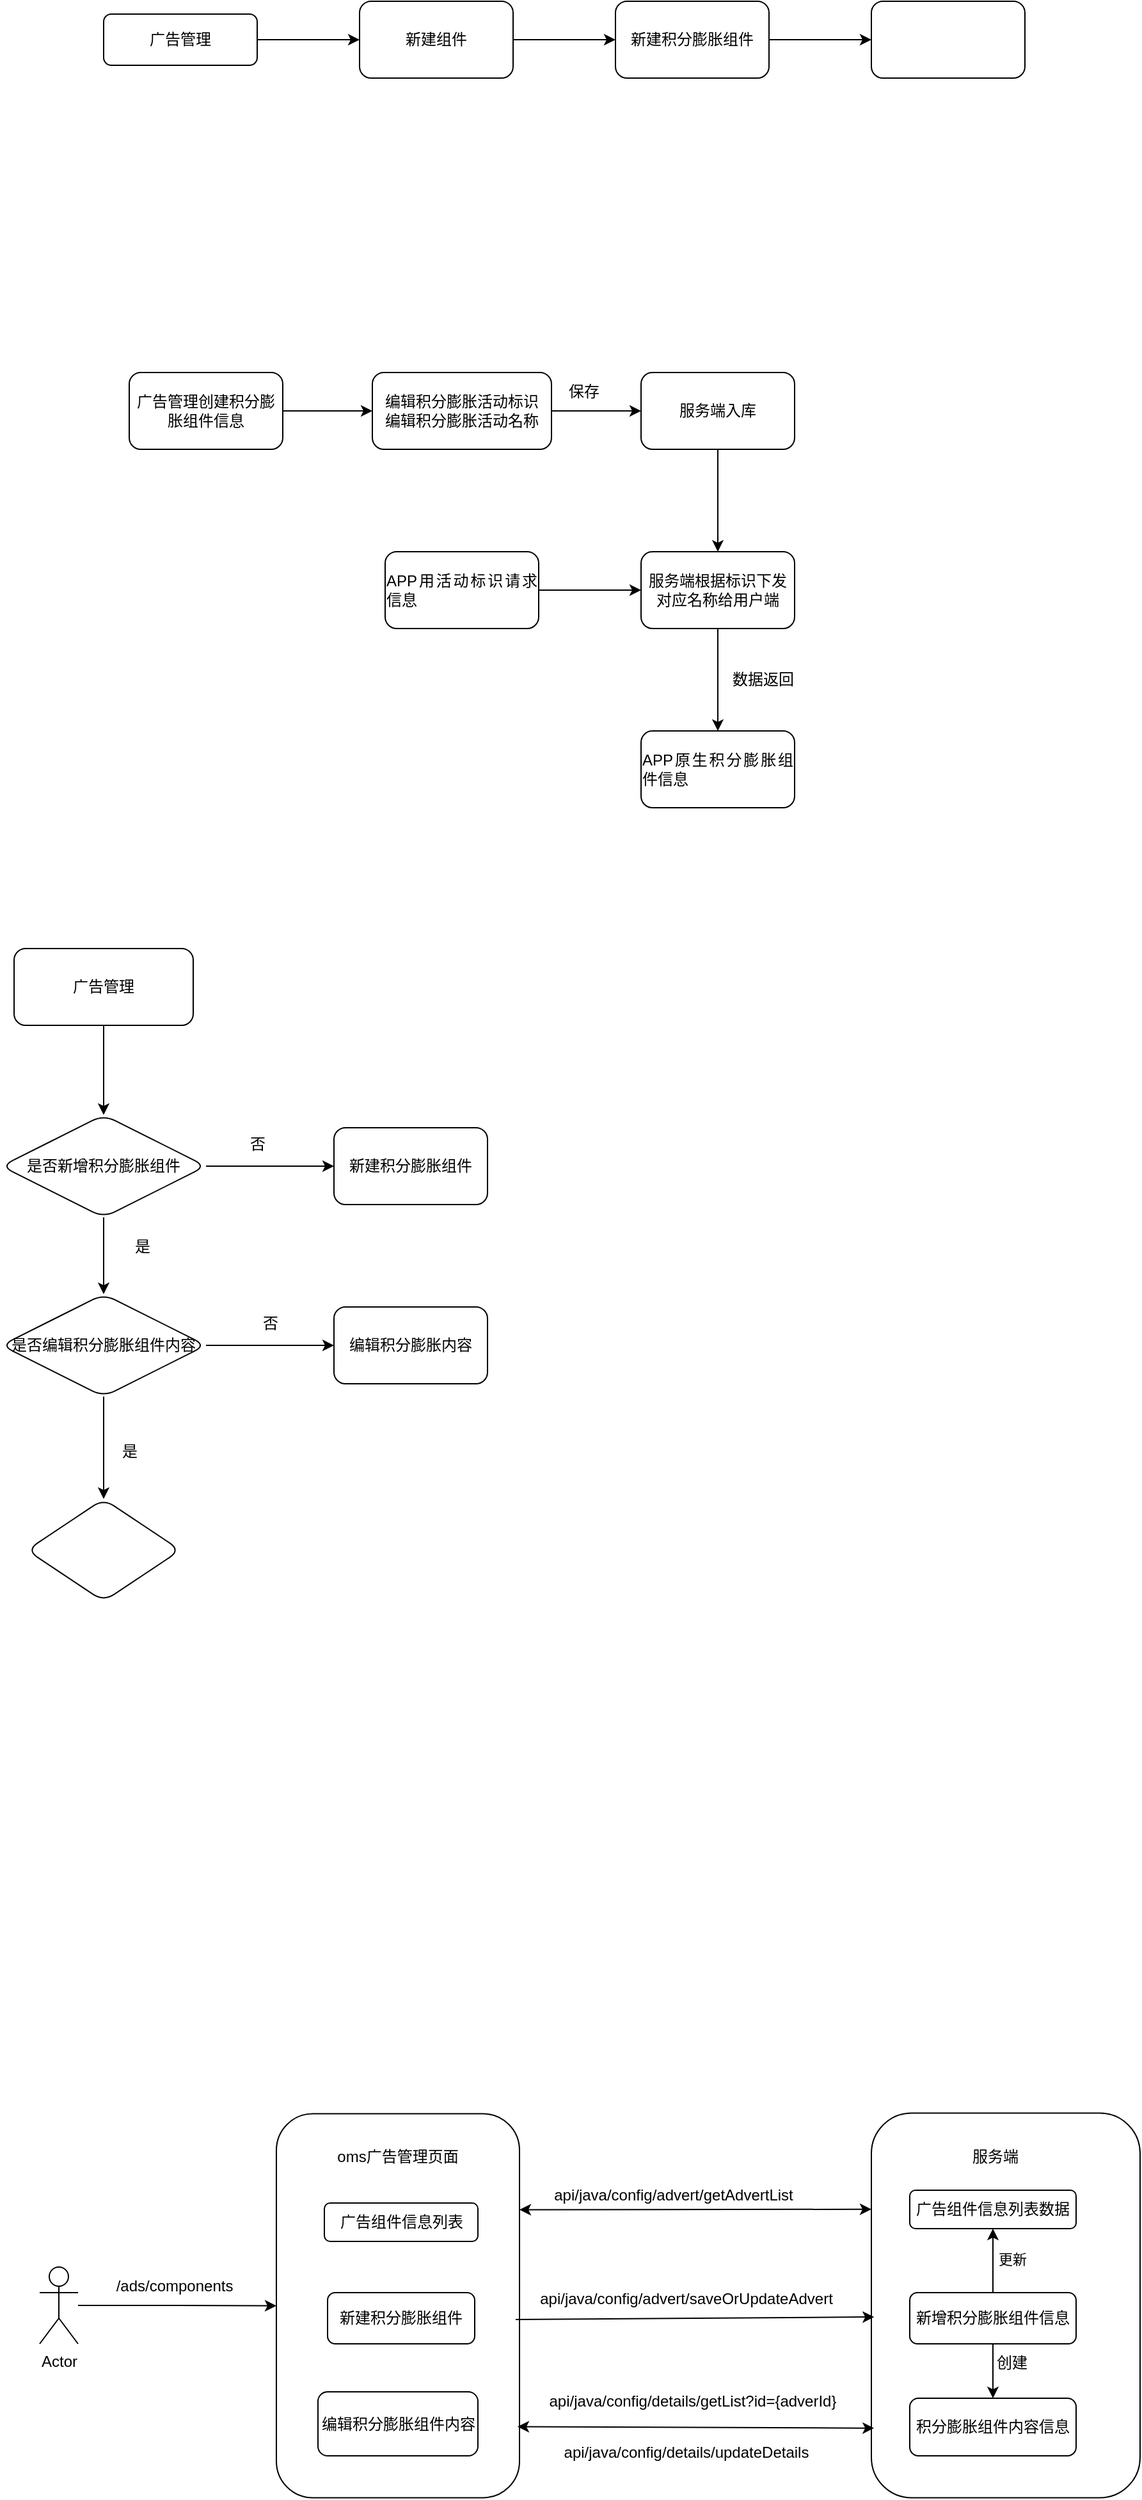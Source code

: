 <mxfile version="21.7.2" type="github">
  <diagram id="C5RBs43oDa-KdzZeNtuy" name="Page-1">
    <mxGraphModel dx="1434" dy="764" grid="1" gridSize="10" guides="1" tooltips="1" connect="1" arrows="1" fold="1" page="1" pageScale="1" pageWidth="827" pageHeight="1169" math="0" shadow="0">
      <root>
        <mxCell id="WIyWlLk6GJQsqaUBKTNV-0" />
        <mxCell id="WIyWlLk6GJQsqaUBKTNV-1" parent="WIyWlLk6GJQsqaUBKTNV-0" />
        <mxCell id="iYAkUWympESWK0J6A90y-1" value="" style="edgeStyle=orthogonalEdgeStyle;rounded=0;orthogonalLoop=1;jettySize=auto;html=1;" edge="1" parent="WIyWlLk6GJQsqaUBKTNV-1" source="WIyWlLk6GJQsqaUBKTNV-3" target="iYAkUWympESWK0J6A90y-0">
          <mxGeometry relative="1" as="geometry" />
        </mxCell>
        <mxCell id="WIyWlLk6GJQsqaUBKTNV-3" value="广告管理" style="rounded=1;whiteSpace=wrap;html=1;fontSize=12;glass=0;strokeWidth=1;shadow=0;" parent="WIyWlLk6GJQsqaUBKTNV-1" vertex="1">
          <mxGeometry x="160" y="80" width="120" height="40" as="geometry" />
        </mxCell>
        <mxCell id="iYAkUWympESWK0J6A90y-3" value="" style="edgeStyle=orthogonalEdgeStyle;rounded=0;orthogonalLoop=1;jettySize=auto;html=1;" edge="1" parent="WIyWlLk6GJQsqaUBKTNV-1" source="iYAkUWympESWK0J6A90y-0" target="iYAkUWympESWK0J6A90y-2">
          <mxGeometry relative="1" as="geometry" />
        </mxCell>
        <mxCell id="iYAkUWympESWK0J6A90y-0" value="新建组件" style="rounded=1;whiteSpace=wrap;html=1;glass=0;strokeWidth=1;shadow=0;" vertex="1" parent="WIyWlLk6GJQsqaUBKTNV-1">
          <mxGeometry x="360" y="70" width="120" height="60" as="geometry" />
        </mxCell>
        <mxCell id="iYAkUWympESWK0J6A90y-9" value="" style="edgeStyle=orthogonalEdgeStyle;rounded=0;orthogonalLoop=1;jettySize=auto;html=1;" edge="1" parent="WIyWlLk6GJQsqaUBKTNV-1" source="iYAkUWympESWK0J6A90y-2" target="iYAkUWympESWK0J6A90y-8">
          <mxGeometry relative="1" as="geometry" />
        </mxCell>
        <mxCell id="iYAkUWympESWK0J6A90y-2" value="新建积分膨胀组件" style="rounded=1;whiteSpace=wrap;html=1;glass=0;strokeWidth=1;shadow=0;" vertex="1" parent="WIyWlLk6GJQsqaUBKTNV-1">
          <mxGeometry x="560" y="70" width="120" height="60" as="geometry" />
        </mxCell>
        <mxCell id="iYAkUWympESWK0J6A90y-8" value="" style="rounded=1;whiteSpace=wrap;html=1;glass=0;strokeWidth=1;shadow=0;" vertex="1" parent="WIyWlLk6GJQsqaUBKTNV-1">
          <mxGeometry x="760" y="70" width="120" height="60" as="geometry" />
        </mxCell>
        <mxCell id="iYAkUWympESWK0J6A90y-13" value="" style="edgeStyle=orthogonalEdgeStyle;rounded=0;orthogonalLoop=1;jettySize=auto;html=1;" edge="1" parent="WIyWlLk6GJQsqaUBKTNV-1" source="iYAkUWympESWK0J6A90y-11" target="iYAkUWympESWK0J6A90y-12">
          <mxGeometry relative="1" as="geometry" />
        </mxCell>
        <mxCell id="iYAkUWympESWK0J6A90y-11" value="广告管理创建积分膨胀组件信息" style="rounded=1;whiteSpace=wrap;html=1;" vertex="1" parent="WIyWlLk6GJQsqaUBKTNV-1">
          <mxGeometry x="180" y="360" width="120" height="60" as="geometry" />
        </mxCell>
        <mxCell id="iYAkUWympESWK0J6A90y-15" value="" style="edgeStyle=orthogonalEdgeStyle;rounded=0;orthogonalLoop=1;jettySize=auto;html=1;" edge="1" parent="WIyWlLk6GJQsqaUBKTNV-1" source="iYAkUWympESWK0J6A90y-12" target="iYAkUWympESWK0J6A90y-14">
          <mxGeometry relative="1" as="geometry" />
        </mxCell>
        <mxCell id="iYAkUWympESWK0J6A90y-12" value="编辑积分膨胀活动标识&lt;br&gt;编辑积分膨胀活动名称" style="rounded=1;whiteSpace=wrap;html=1;" vertex="1" parent="WIyWlLk6GJQsqaUBKTNV-1">
          <mxGeometry x="370" y="360" width="140" height="60" as="geometry" />
        </mxCell>
        <mxCell id="iYAkUWympESWK0J6A90y-19" value="" style="edgeStyle=orthogonalEdgeStyle;rounded=0;orthogonalLoop=1;jettySize=auto;html=1;" edge="1" parent="WIyWlLk6GJQsqaUBKTNV-1" source="iYAkUWympESWK0J6A90y-14" target="iYAkUWympESWK0J6A90y-18">
          <mxGeometry relative="1" as="geometry" />
        </mxCell>
        <mxCell id="iYAkUWympESWK0J6A90y-14" value="服务端入库" style="rounded=1;whiteSpace=wrap;html=1;" vertex="1" parent="WIyWlLk6GJQsqaUBKTNV-1">
          <mxGeometry x="580" y="360" width="120" height="60" as="geometry" />
        </mxCell>
        <mxCell id="iYAkUWympESWK0J6A90y-17" value="保存" style="text;html=1;align=center;verticalAlign=middle;resizable=0;points=[];autosize=1;strokeColor=none;fillColor=none;" vertex="1" parent="WIyWlLk6GJQsqaUBKTNV-1">
          <mxGeometry x="510" y="360" width="50" height="30" as="geometry" />
        </mxCell>
        <mxCell id="iYAkUWympESWK0J6A90y-21" value="" style="edgeStyle=orthogonalEdgeStyle;rounded=0;orthogonalLoop=1;jettySize=auto;html=1;" edge="1" parent="WIyWlLk6GJQsqaUBKTNV-1" source="iYAkUWympESWK0J6A90y-18" target="iYAkUWympESWK0J6A90y-20">
          <mxGeometry relative="1" as="geometry" />
        </mxCell>
        <mxCell id="iYAkUWympESWK0J6A90y-18" value="服务端根据标识下发对应名称给用户端" style="rounded=1;whiteSpace=wrap;html=1;" vertex="1" parent="WIyWlLk6GJQsqaUBKTNV-1">
          <mxGeometry x="580" y="500" width="120" height="60" as="geometry" />
        </mxCell>
        <mxCell id="iYAkUWympESWK0J6A90y-20" value="&lt;p style=&quot;text-align:justify;mso-pagination:widow-orphan;margin-top:0pt;margin-bottom:0pt;mso-border-left-alt:none;mso-border-top-alt:none;mso-border-right-alt:none;mso-border-bottom-alt:none;mso-border-between:none;border-left:none;border-top:none;border-right:none;border-bottom:none;mso-border-between:none&quot;&gt;APP原生积分膨胀组件信息&lt;/p&gt;" style="rounded=1;whiteSpace=wrap;html=1;" vertex="1" parent="WIyWlLk6GJQsqaUBKTNV-1">
          <mxGeometry x="580" y="640" width="120" height="60" as="geometry" />
        </mxCell>
        <mxCell id="iYAkUWympESWK0J6A90y-22" value="数据返回" style="text;html=1;align=center;verticalAlign=middle;resizable=0;points=[];autosize=1;strokeColor=none;fillColor=none;" vertex="1" parent="WIyWlLk6GJQsqaUBKTNV-1">
          <mxGeometry x="640" y="584.5" width="70" height="30" as="geometry" />
        </mxCell>
        <mxCell id="iYAkUWympESWK0J6A90y-25" value="" style="edgeStyle=orthogonalEdgeStyle;rounded=0;orthogonalLoop=1;jettySize=auto;html=1;" edge="1" parent="WIyWlLk6GJQsqaUBKTNV-1" source="iYAkUWympESWK0J6A90y-23" target="iYAkUWympESWK0J6A90y-18">
          <mxGeometry relative="1" as="geometry" />
        </mxCell>
        <mxCell id="iYAkUWympESWK0J6A90y-23" value="&lt;p style=&quot;text-align:justify;mso-pagination:widow-orphan;margin-top:0pt;margin-bottom:0pt;mso-border-left-alt:none;mso-border-top-alt:none;mso-border-right-alt:none;mso-border-bottom-alt:none;mso-border-between:none;border-left:none;border-top:none;border-right:none;border-bottom:none;mso-border-between:none&quot;&gt;APP用活动标识请求信息&lt;/p&gt;" style="rounded=1;whiteSpace=wrap;html=1;" vertex="1" parent="WIyWlLk6GJQsqaUBKTNV-1">
          <mxGeometry x="380" y="500" width="120" height="60" as="geometry" />
        </mxCell>
        <mxCell id="iYAkUWympESWK0J6A90y-28" value="" style="edgeStyle=orthogonalEdgeStyle;rounded=0;orthogonalLoop=1;jettySize=auto;html=1;" edge="1" parent="WIyWlLk6GJQsqaUBKTNV-1" source="iYAkUWympESWK0J6A90y-26" target="iYAkUWympESWK0J6A90y-27">
          <mxGeometry relative="1" as="geometry" />
        </mxCell>
        <mxCell id="iYAkUWympESWK0J6A90y-26" value="广告管理" style="rounded=1;whiteSpace=wrap;html=1;" vertex="1" parent="WIyWlLk6GJQsqaUBKTNV-1">
          <mxGeometry x="90" y="810" width="140" height="60" as="geometry" />
        </mxCell>
        <mxCell id="iYAkUWympESWK0J6A90y-30" value="" style="edgeStyle=orthogonalEdgeStyle;rounded=0;orthogonalLoop=1;jettySize=auto;html=1;" edge="1" parent="WIyWlLk6GJQsqaUBKTNV-1" source="iYAkUWympESWK0J6A90y-27" target="iYAkUWympESWK0J6A90y-29">
          <mxGeometry relative="1" as="geometry" />
        </mxCell>
        <mxCell id="iYAkUWympESWK0J6A90y-35" value="" style="edgeStyle=orthogonalEdgeStyle;rounded=0;orthogonalLoop=1;jettySize=auto;html=1;" edge="1" parent="WIyWlLk6GJQsqaUBKTNV-1" source="iYAkUWympESWK0J6A90y-27" target="iYAkUWympESWK0J6A90y-34">
          <mxGeometry relative="1" as="geometry" />
        </mxCell>
        <mxCell id="iYAkUWympESWK0J6A90y-27" value="是否新增积分膨胀组件" style="rhombus;whiteSpace=wrap;html=1;rounded=1;" vertex="1" parent="WIyWlLk6GJQsqaUBKTNV-1">
          <mxGeometry x="80" y="940" width="160" height="80" as="geometry" />
        </mxCell>
        <mxCell id="iYAkUWympESWK0J6A90y-29" value="新建积分膨胀组件" style="rounded=1;whiteSpace=wrap;html=1;" vertex="1" parent="WIyWlLk6GJQsqaUBKTNV-1">
          <mxGeometry x="340" y="950" width="120" height="60" as="geometry" />
        </mxCell>
        <mxCell id="iYAkUWympESWK0J6A90y-31" value="否" style="text;html=1;align=center;verticalAlign=middle;resizable=0;points=[];autosize=1;strokeColor=none;fillColor=none;" vertex="1" parent="WIyWlLk6GJQsqaUBKTNV-1">
          <mxGeometry x="260" y="948" width="40" height="30" as="geometry" />
        </mxCell>
        <mxCell id="iYAkUWympESWK0J6A90y-37" value="" style="edgeStyle=orthogonalEdgeStyle;rounded=0;orthogonalLoop=1;jettySize=auto;html=1;" edge="1" parent="WIyWlLk6GJQsqaUBKTNV-1" source="iYAkUWympESWK0J6A90y-34" target="iYAkUWympESWK0J6A90y-36">
          <mxGeometry relative="1" as="geometry" />
        </mxCell>
        <mxCell id="iYAkUWympESWK0J6A90y-43" value="" style="edgeStyle=orthogonalEdgeStyle;rounded=0;orthogonalLoop=1;jettySize=auto;html=1;" edge="1" parent="WIyWlLk6GJQsqaUBKTNV-1" source="iYAkUWympESWK0J6A90y-34" target="iYAkUWympESWK0J6A90y-42">
          <mxGeometry relative="1" as="geometry" />
        </mxCell>
        <mxCell id="iYAkUWympESWK0J6A90y-34" value="是否编辑积分膨胀组件内容" style="rhombus;whiteSpace=wrap;html=1;rounded=1;" vertex="1" parent="WIyWlLk6GJQsqaUBKTNV-1">
          <mxGeometry x="80" y="1080" width="160" height="80" as="geometry" />
        </mxCell>
        <mxCell id="iYAkUWympESWK0J6A90y-36" value="" style="rhombus;whiteSpace=wrap;html=1;rounded=1;" vertex="1" parent="WIyWlLk6GJQsqaUBKTNV-1">
          <mxGeometry x="100" y="1240" width="120" height="80" as="geometry" />
        </mxCell>
        <mxCell id="iYAkUWympESWK0J6A90y-38" value="是" style="text;html=1;align=center;verticalAlign=middle;resizable=0;points=[];autosize=1;strokeColor=none;fillColor=none;" vertex="1" parent="WIyWlLk6GJQsqaUBKTNV-1">
          <mxGeometry x="170" y="1028" width="40" height="30" as="geometry" />
        </mxCell>
        <mxCell id="iYAkUWympESWK0J6A90y-39" value="是" style="text;html=1;align=center;verticalAlign=middle;resizable=0;points=[];autosize=1;strokeColor=none;fillColor=none;" vertex="1" parent="WIyWlLk6GJQsqaUBKTNV-1">
          <mxGeometry x="160" y="1188" width="40" height="30" as="geometry" />
        </mxCell>
        <mxCell id="iYAkUWympESWK0J6A90y-42" value="编辑积分膨胀内容" style="rounded=1;whiteSpace=wrap;html=1;" vertex="1" parent="WIyWlLk6GJQsqaUBKTNV-1">
          <mxGeometry x="340" y="1090" width="120" height="60" as="geometry" />
        </mxCell>
        <mxCell id="iYAkUWympESWK0J6A90y-44" value="否" style="text;html=1;align=center;verticalAlign=middle;resizable=0;points=[];autosize=1;strokeColor=none;fillColor=none;" vertex="1" parent="WIyWlLk6GJQsqaUBKTNV-1">
          <mxGeometry x="270" y="1088" width="40" height="30" as="geometry" />
        </mxCell>
        <mxCell id="iYAkUWympESWK0J6A90y-45" value="" style="rounded=1;whiteSpace=wrap;html=1;" vertex="1" parent="WIyWlLk6GJQsqaUBKTNV-1">
          <mxGeometry x="295" y="1720.25" width="190" height="300" as="geometry" />
        </mxCell>
        <mxCell id="iYAkUWympESWK0J6A90y-46" value="" style="rounded=1;whiteSpace=wrap;html=1;" vertex="1" parent="WIyWlLk6GJQsqaUBKTNV-1">
          <mxGeometry x="760" y="1719.75" width="210" height="300.5" as="geometry" />
        </mxCell>
        <mxCell id="iYAkUWympESWK0J6A90y-48" style="edgeStyle=orthogonalEdgeStyle;rounded=0;orthogonalLoop=1;jettySize=auto;html=1;entryX=0;entryY=0.5;entryDx=0;entryDy=0;" edge="1" parent="WIyWlLk6GJQsqaUBKTNV-1" source="iYAkUWympESWK0J6A90y-47" target="iYAkUWympESWK0J6A90y-45">
          <mxGeometry relative="1" as="geometry">
            <mxPoint x="250" y="1840" as="targetPoint" />
          </mxGeometry>
        </mxCell>
        <mxCell id="iYAkUWympESWK0J6A90y-47" value="Actor" style="shape=umlActor;verticalLabelPosition=bottom;verticalAlign=top;html=1;outlineConnect=0;" vertex="1" parent="WIyWlLk6GJQsqaUBKTNV-1">
          <mxGeometry x="110" y="1840" width="30" height="60" as="geometry" />
        </mxCell>
        <mxCell id="iYAkUWympESWK0J6A90y-49" value="/ads/components" style="text;html=1;align=center;verticalAlign=middle;resizable=0;points=[];autosize=1;strokeColor=none;fillColor=none;" vertex="1" parent="WIyWlLk6GJQsqaUBKTNV-1">
          <mxGeometry x="160" y="1840" width="110" height="30" as="geometry" />
        </mxCell>
        <mxCell id="iYAkUWympESWK0J6A90y-51" value="oms广告管理页面" style="text;html=1;strokeColor=none;fillColor=none;align=center;verticalAlign=middle;whiteSpace=wrap;rounded=0;" vertex="1" parent="WIyWlLk6GJQsqaUBKTNV-1">
          <mxGeometry x="335" y="1739" width="110" height="30" as="geometry" />
        </mxCell>
        <mxCell id="iYAkUWympESWK0J6A90y-52" value="新建积分膨胀组件" style="rounded=1;whiteSpace=wrap;html=1;" vertex="1" parent="WIyWlLk6GJQsqaUBKTNV-1">
          <mxGeometry x="335" y="1860" width="115" height="40" as="geometry" />
        </mxCell>
        <mxCell id="iYAkUWympESWK0J6A90y-53" value="编辑积分膨胀组件内容" style="rounded=1;whiteSpace=wrap;html=1;" vertex="1" parent="WIyWlLk6GJQsqaUBKTNV-1">
          <mxGeometry x="327.5" y="1937.5" width="125" height="50" as="geometry" />
        </mxCell>
        <mxCell id="iYAkUWympESWK0J6A90y-55" value="广告组件信息列表" style="rounded=1;whiteSpace=wrap;html=1;" vertex="1" parent="WIyWlLk6GJQsqaUBKTNV-1">
          <mxGeometry x="332.5" y="1790" width="120" height="30" as="geometry" />
        </mxCell>
        <mxCell id="iYAkUWympESWK0J6A90y-56" value="服务端" style="text;html=1;strokeColor=none;fillColor=none;align=center;verticalAlign=middle;whiteSpace=wrap;rounded=0;" vertex="1" parent="WIyWlLk6GJQsqaUBKTNV-1">
          <mxGeometry x="827" y="1739" width="60" height="30" as="geometry" />
        </mxCell>
        <mxCell id="iYAkUWympESWK0J6A90y-59" value="api/java/config/advert/saveOrUpdateAdvert" style="text;html=1;align=center;verticalAlign=middle;resizable=0;points=[];autosize=1;strokeColor=none;fillColor=none;" vertex="1" parent="WIyWlLk6GJQsqaUBKTNV-1">
          <mxGeometry x="490" y="1850" width="250" height="30" as="geometry" />
        </mxCell>
        <mxCell id="iYAkUWympESWK0J6A90y-67" value="" style="edgeStyle=orthogonalEdgeStyle;rounded=0;orthogonalLoop=1;jettySize=auto;html=1;" edge="1" parent="WIyWlLk6GJQsqaUBKTNV-1" source="iYAkUWympESWK0J6A90y-60" target="iYAkUWympESWK0J6A90y-66">
          <mxGeometry relative="1" as="geometry" />
        </mxCell>
        <mxCell id="iYAkUWympESWK0J6A90y-78" value="" style="edgeStyle=orthogonalEdgeStyle;rounded=0;orthogonalLoop=1;jettySize=auto;html=1;" edge="1" parent="WIyWlLk6GJQsqaUBKTNV-1" source="iYAkUWympESWK0J6A90y-60" target="iYAkUWympESWK0J6A90y-76">
          <mxGeometry relative="1" as="geometry" />
        </mxCell>
        <mxCell id="iYAkUWympESWK0J6A90y-79" value="更新" style="edgeLabel;html=1;align=center;verticalAlign=middle;resizable=0;points=[];" vertex="1" connectable="0" parent="iYAkUWympESWK0J6A90y-78">
          <mxGeometry x="0.3" y="-5" relative="1" as="geometry">
            <mxPoint x="10" y="6" as="offset" />
          </mxGeometry>
        </mxCell>
        <mxCell id="iYAkUWympESWK0J6A90y-60" value="新增积分膨胀组件信息" style="rounded=1;whiteSpace=wrap;html=1;" vertex="1" parent="WIyWlLk6GJQsqaUBKTNV-1">
          <mxGeometry x="790" y="1860" width="130" height="40" as="geometry" />
        </mxCell>
        <mxCell id="iYAkUWympESWK0J6A90y-62" value="api/java/config/details/getList?id={adverId}" style="text;html=1;align=center;verticalAlign=middle;resizable=0;points=[];autosize=1;strokeColor=none;fillColor=none;" vertex="1" parent="WIyWlLk6GJQsqaUBKTNV-1">
          <mxGeometry x="495" y="1930" width="250" height="30" as="geometry" />
        </mxCell>
        <mxCell id="iYAkUWympESWK0J6A90y-66" value="积分膨胀组件内容信息" style="whiteSpace=wrap;html=1;rounded=1;" vertex="1" parent="WIyWlLk6GJQsqaUBKTNV-1">
          <mxGeometry x="790" y="1942.5" width="130" height="45" as="geometry" />
        </mxCell>
        <mxCell id="iYAkUWympESWK0J6A90y-73" value="api/java/config/details/updateDetails" style="text;html=1;align=center;verticalAlign=middle;resizable=0;points=[];autosize=1;strokeColor=none;fillColor=none;" vertex="1" parent="WIyWlLk6GJQsqaUBKTNV-1">
          <mxGeometry x="510" y="1970" width="210" height="30" as="geometry" />
        </mxCell>
        <mxCell id="iYAkUWympESWK0J6A90y-76" value="广告组件信息列表数据" style="rounded=1;whiteSpace=wrap;html=1;" vertex="1" parent="WIyWlLk6GJQsqaUBKTNV-1">
          <mxGeometry x="790" y="1780" width="130" height="30" as="geometry" />
        </mxCell>
        <mxCell id="iYAkUWympESWK0J6A90y-77" value="api/java/config/advert/getAdvertList" style="text;html=1;align=center;verticalAlign=middle;resizable=0;points=[];autosize=1;strokeColor=none;fillColor=none;" vertex="1" parent="WIyWlLk6GJQsqaUBKTNV-1">
          <mxGeometry x="500" y="1769" width="210" height="30" as="geometry" />
        </mxCell>
        <mxCell id="iYAkUWympESWK0J6A90y-80" value="创建" style="text;html=1;strokeColor=none;fillColor=none;align=center;verticalAlign=middle;whiteSpace=wrap;rounded=0;" vertex="1" parent="WIyWlLk6GJQsqaUBKTNV-1">
          <mxGeometry x="840" y="1900" width="60" height="30" as="geometry" />
        </mxCell>
        <mxCell id="iYAkUWympESWK0J6A90y-88" value="" style="endArrow=classic;startArrow=classic;html=1;rounded=0;entryX=0.01;entryY=0.819;entryDx=0;entryDy=0;entryPerimeter=0;exitX=0.992;exitY=0.815;exitDx=0;exitDy=0;exitPerimeter=0;" edge="1" parent="WIyWlLk6GJQsqaUBKTNV-1" source="iYAkUWympESWK0J6A90y-45" target="iYAkUWympESWK0J6A90y-46">
          <mxGeometry width="50" height="50" relative="1" as="geometry">
            <mxPoint x="390" y="2020" as="sourcePoint" />
            <mxPoint x="440" y="1970" as="targetPoint" />
          </mxGeometry>
        </mxCell>
        <mxCell id="iYAkUWympESWK0J6A90y-89" value="" style="endArrow=classic;html=1;rounded=0;exitX=0.984;exitY=0.536;exitDx=0;exitDy=0;exitPerimeter=0;entryX=0.01;entryY=0.53;entryDx=0;entryDy=0;entryPerimeter=0;" edge="1" parent="WIyWlLk6GJQsqaUBKTNV-1" source="iYAkUWympESWK0J6A90y-45" target="iYAkUWympESWK0J6A90y-46">
          <mxGeometry width="50" height="50" relative="1" as="geometry">
            <mxPoint x="484.92" y="1880" as="sourcePoint" />
            <mxPoint x="745" y="1878" as="targetPoint" />
          </mxGeometry>
        </mxCell>
        <mxCell id="iYAkUWympESWK0J6A90y-90" value="" style="endArrow=classic;startArrow=classic;html=1;rounded=0;entryX=0;entryY=0.25;entryDx=0;entryDy=0;exitX=1;exitY=0.25;exitDx=0;exitDy=0;" edge="1" parent="WIyWlLk6GJQsqaUBKTNV-1" source="iYAkUWympESWK0J6A90y-45" target="iYAkUWympESWK0J6A90y-46">
          <mxGeometry width="50" height="50" relative="1" as="geometry">
            <mxPoint x="390" y="2020" as="sourcePoint" />
            <mxPoint x="440" y="1970" as="targetPoint" />
          </mxGeometry>
        </mxCell>
      </root>
    </mxGraphModel>
  </diagram>
</mxfile>
